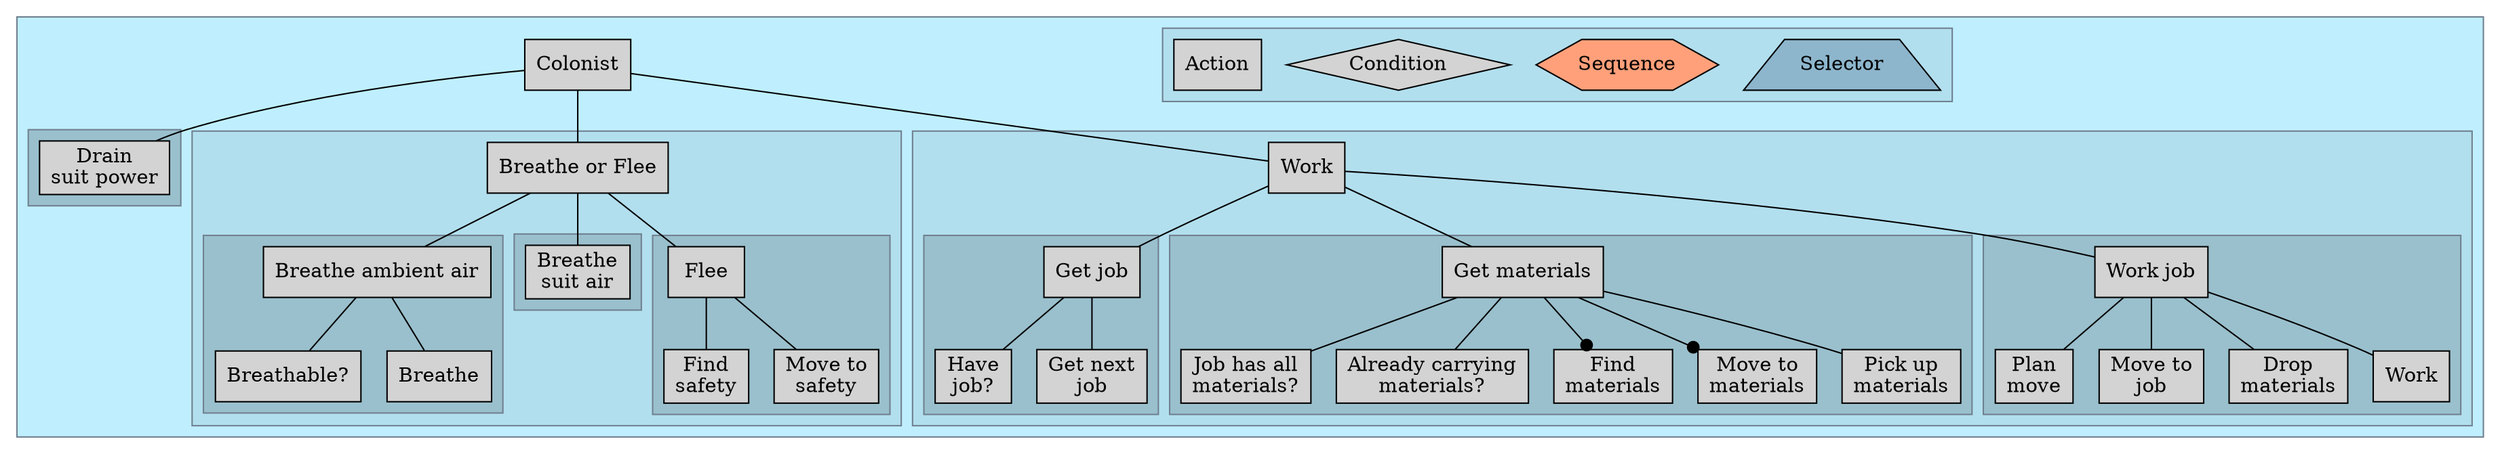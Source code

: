 digraph G {
	node [shape=rectangle,fillcolor=lightgrey,color=black,style=filled];
	edge [arrowhead=none;color=black];
	ordering=out;
	compound=true;

	subgraph cluster_behaviour_tree {
		style=filled;
		fillcolor=lightblue1;
		color=slategrey;

		subgraph worker {	
			worker [label="Colonist"/*sequence*/];

			worker -> drain_suit;
			worker -> breathe_or_flee;
			worker -> work;

			subgraph cluster_drain_suit {
				style=filled;fillcolor=lightblue3;
				drain_suit [label="Drain\nsuit power"];
			}

			subgraph cluster_breathe_or_flee {
				style=filled;fillcolor=lightblue2;
				breathe_or_flee [label="Breathe or Flee"/*selector*/];

				breathe_or_flee -> breathe;
				breathe_or_flee -> breathe_suit;
				breathe_or_flee -> flee;
			
				subgraph cluster_breathe_ambient {
					style=filled;fillcolor=lightblue3;
					breathe [label="Breathe ambient air"/*sequence*/];
					breathable [label="Breathable?"/*condition*/];					
					do_breathing [label="Breathe"];
					
					breathe -> breathable;
					breathe -> do_breathing;
				}
								
				subgraph cluster_breathe_suit {
					style=filled;fillcolor=lightblue3;
					breathe_suit [label="Breathe\nsuit air"];
				}
				

				subgraph cluster_flee {
					style=filled;fillcolor=lightblue3;
					flee [label="Flee"/*sequence*/];
					find_safety [label="Find\nsafety"];
					move_to_somewhere_else [label="Move to\nsafety"];
					
					flee -> find_safety;
					flee -> move_to_somewhere_else;
				}
			}

			subgraph cluster_work {
				style=filled;fillcolor=lightblue2;
				work [label="Work"/*sequence*/];
				
				work -> get_job;
				work -> get_materials;
				work -> work_job;

				subgraph cluster_get_job {
					style=filled;fillcolor=lightblue3;
					get_job [label="Get job"/*selector*/];
					have_a_job [label="Have\njob?"/*condition*/];
					get_next_job [label="Get next\njob"];

					get_job -> have_a_job;
					get_job -> get_next_job;
				}

				subgraph cluster_get_materials {
					style=filled;fillcolor=lightblue3;
					get_materials [label="Get materials"/*selector*/];
					job_has_materials [label="Job has all\nmaterials?"/*condition*/];
					am_carrying_materials [label="Already carrying\nmaterials?"/*condition*/];
					find_materials [label="Find\nmaterials"];
					move_to_materials [label="Move to\nmaterials"];
					pickup_materials [label="Pick up\nmaterials"];

					get_materials -> job_has_materials;
					get_materials -> am_carrying_materials;
					get_materials -> find_materials [arrowhead=dot];
					get_materials -> move_to_materials [arrowhead=dot];
					get_materials -> pickup_materials;
				}

				subgraph cluster_work_job {
					style=filled;fillcolor=lightblue3;
					work_job [label="Work job"/*sequence*/];
					setup_move_to_job [label="Plan\nmove"];
					move_to_job [label="Move to\njob"];
					drop_stock [label="Drop\nmaterials"];
					do_work [label="Work"];

					work_job -> setup_move_to_job;
					work_job -> move_to_job;
					work_job -> drop_stock;
					work_job -> do_work;
				}
			}
		}




		subgraph cluster_key {
			style=filled;fillcolor=lightblue2;

			subgraph selectors {
				node [shape=trapezium,style="filled",fillcolor=lightskyblue3];
				key_selector [label="Selector"];
			}

			subgraph sequences {
				node [shape=hexagon,fillcolor=lightsalmon1,style=filled];
				key_sequence [label="Sequence"];
			}

			subgraph conditions {
				node [shape=diamond];
				key_condiion [label="Condition"];
			}

			subgraph actions {
				key_action [label="Action"];
			}
		}
	}
}
